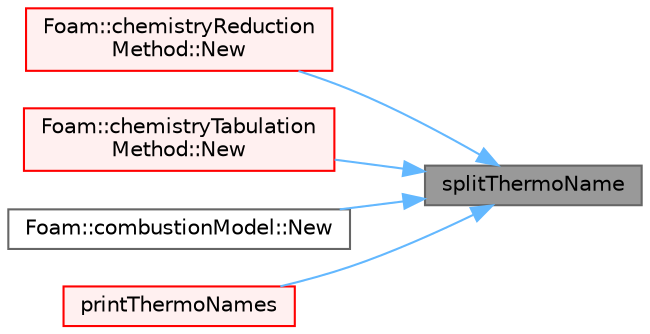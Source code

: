 digraph "splitThermoName"
{
 // LATEX_PDF_SIZE
  bgcolor="transparent";
  edge [fontname=Helvetica,fontsize=10,labelfontname=Helvetica,labelfontsize=10];
  node [fontname=Helvetica,fontsize=10,shape=box,height=0.2,width=0.4];
  rankdir="RL";
  Node1 [id="Node000001",label="splitThermoName",height=0.2,width=0.4,color="gray40", fillcolor="grey60", style="filled", fontcolor="black",tooltip=" "];
  Node1 -> Node2 [id="edge1_Node000001_Node000002",dir="back",color="steelblue1",style="solid",tooltip=" "];
  Node2 [id="Node000002",label="Foam::chemistryReduction\lMethod::New",height=0.2,width=0.4,color="red", fillcolor="#FFF0F0", style="filled",URL="$classFoam_1_1chemistryReductionMethod.html#a5de82d36230bbf4c0031a57aaaf1131a",tooltip=" "];
  Node1 -> Node4 [id="edge2_Node000001_Node000004",dir="back",color="steelblue1",style="solid",tooltip=" "];
  Node4 [id="Node000004",label="Foam::chemistryTabulation\lMethod::New",height=0.2,width=0.4,color="red", fillcolor="#FFF0F0", style="filled",URL="$classFoam_1_1chemistryTabulationMethod.html#aca13b40b8f79fc509a9e2e0df5ad043c",tooltip=" "];
  Node1 -> Node5 [id="edge3_Node000001_Node000005",dir="back",color="steelblue1",style="solid",tooltip=" "];
  Node5 [id="Node000005",label="Foam::combustionModel::New",height=0.2,width=0.4,color="grey40", fillcolor="white", style="filled",URL="$classFoam_1_1combustionModel.html#af9eec78f7b59da0abe15adaac9daa11d",tooltip=" "];
  Node1 -> Node6 [id="edge4_Node000001_Node000006",dir="back",color="steelblue1",style="solid",tooltip=" "];
  Node6 [id="Node000006",label="printThermoNames",height=0.2,width=0.4,color="red", fillcolor="#FFF0F0", style="filled",URL="$classFoam_1_1basicThermo.html#a1995340a7cfc41e46d608c7dfd93defd",tooltip=" "];
}

